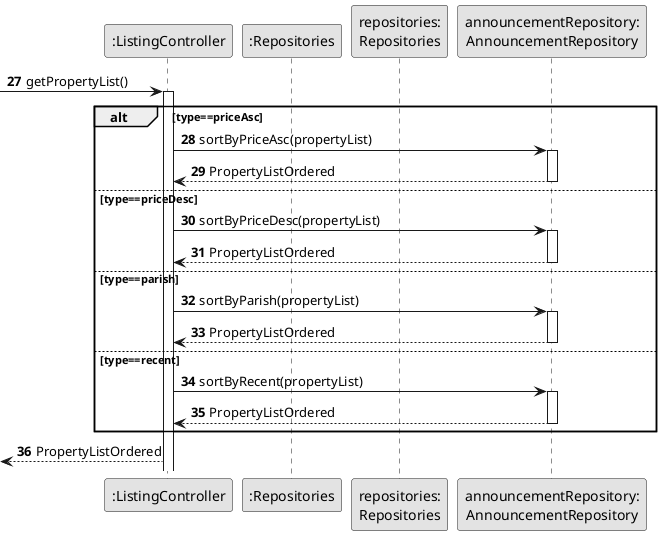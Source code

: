@startuml
skinparam monochrome true
skinparam packageStyle rectangle
skinparam shadowing false





participant ":ListingController" as CTRL
participant ":Repositories" as REPO
participant "repositories:\nRepositories" as rep

participant "announcementRepository:\nAnnouncementRepository" as AnnouncementRepo




autonumber 27
-> CTRL: getPropertyList()

alt type==priceAsc

            activate CTRL
            CTRL-> AnnouncementRepo:  sortByPriceAsc(propertyList)
                activate AnnouncementRepo

                    AnnouncementRepo --> CTRL: PropertyListOrdered
                    deactivate

            else type==priceDesc

                CTRL-> AnnouncementRepo:  sortByPriceDesc(propertyList)
                    activate AnnouncementRepo

                        AnnouncementRepo --> CTRL: PropertyListOrdered
                        deactivate


                else type==parish

                    CTRL-> AnnouncementRepo:  sortByParish(propertyList)
                        activate AnnouncementRepo

                            AnnouncementRepo --> CTRL: PropertyListOrdered
                            deactivate

                   else type==recent

                   CTRL-> AnnouncementRepo:  sortByRecent(propertyList)
                       activate AnnouncementRepo

                           AnnouncementRepo --> CTRL: PropertyListOrdered
                           deactivate

        end

         <-- CTRL: PropertyListOrdered

@enduml
